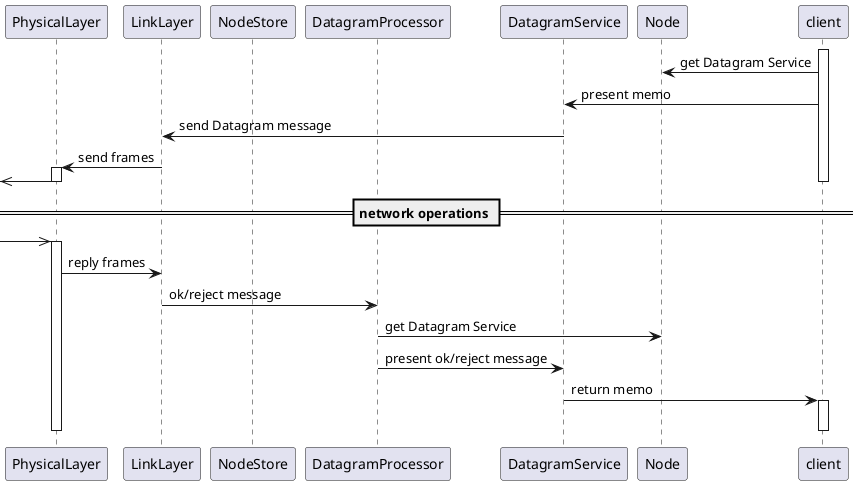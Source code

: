@startuml

participant PhysicalLayer
participant LinkLayer
participant NodeStore
participant DatagramProcessor
participant DatagramService
participant Node
participant client

activate client
client -> Node : get Datagram Service

client -> DatagramService : present memo
DatagramService -> LinkLayer : send Datagram message
LinkLayer -> PhysicalLayer : send frames

activate PhysicalLayer
<<- PhysicalLayer
deactivate PhysicalLayer
deactivate client

== network operations ==

->> PhysicalLayer
activate PhysicalLayer
PhysicalLayer -> LinkLayer : reply frames
LinkLayer -> DatagramProcessor : ok/reject message
DatagramProcessor -> Node : get Datagram Service
DatagramProcessor -> DatagramService : present ok/reject message

DatagramService -> client : return memo
activate client
deactivate client

deactivate PhysicalLayer

@enduml
